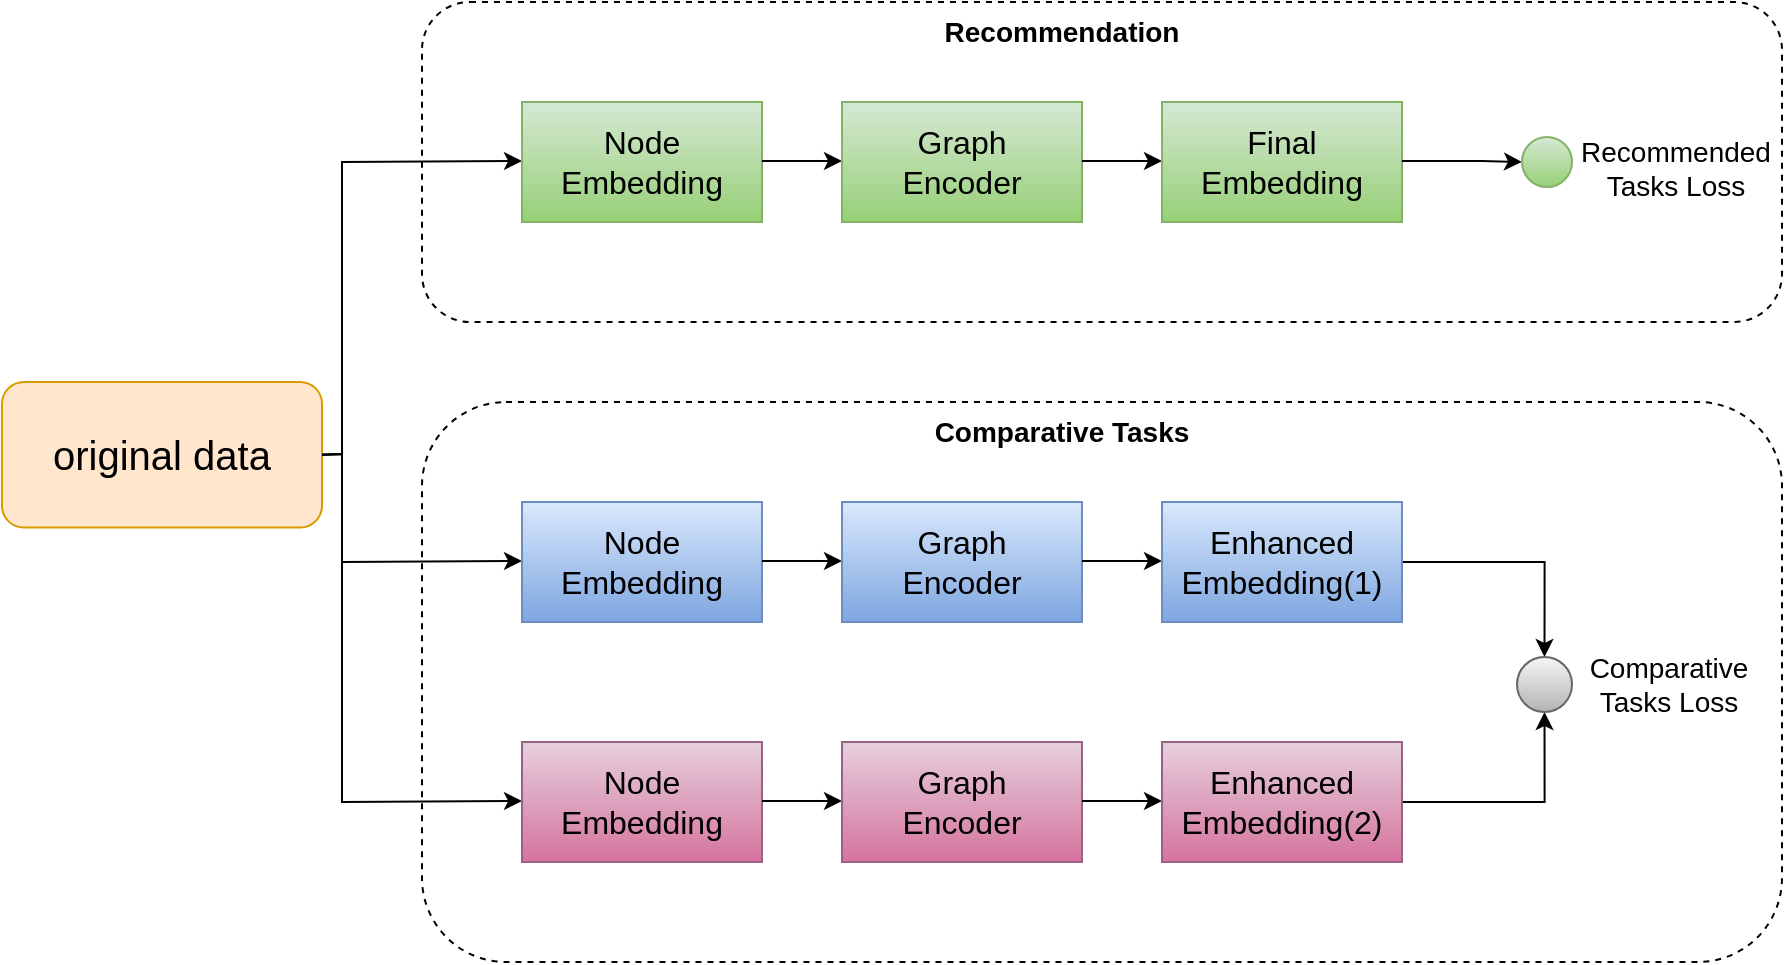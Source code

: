 <mxfile version="24.3.1" type="github">
  <diagram name="第 1 页" id="Z9aRa_Nh8sJpH3yCjOGh">
    <mxGraphModel dx="978" dy="526" grid="1" gridSize="10" guides="1" tooltips="1" connect="1" arrows="0" fold="1" page="1" pageScale="1" pageWidth="1169" pageHeight="827" background="none" math="0" shadow="0">
      <root>
        <mxCell id="0" />
        <mxCell id="1" parent="0" />
        <mxCell id="O8_phindwA2GBxoyrpSA-32" value="" style="rounded=1;whiteSpace=wrap;html=1;dashed=1;" vertex="1" parent="1">
          <mxGeometry x="320" y="240" width="680" height="280" as="geometry" />
        </mxCell>
        <mxCell id="O8_phindwA2GBxoyrpSA-21" value="" style="rounded=1;whiteSpace=wrap;html=1;dashed=1;" vertex="1" parent="1">
          <mxGeometry x="320" y="40" width="680" height="160" as="geometry" />
        </mxCell>
        <mxCell id="O8_phindwA2GBxoyrpSA-1" value="&lt;font style=&quot;font-size: 20px;&quot;&gt;original data&lt;/font&gt;" style="rounded=1;whiteSpace=wrap;html=1;rotation=0;fillColor=#ffe6cc;strokeColor=#d79b00;" vertex="1" parent="1">
          <mxGeometry x="110" y="230" width="160" height="72.78" as="geometry" />
        </mxCell>
        <mxCell id="O8_phindwA2GBxoyrpSA-3" value="" style="endArrow=classic;html=1;rounded=0;exitX=1;exitY=0.5;exitDx=0;exitDy=0;" edge="1" parent="1" source="O8_phindwA2GBxoyrpSA-1">
          <mxGeometry width="50" height="50" relative="1" as="geometry">
            <mxPoint x="280" y="120" as="sourcePoint" />
            <mxPoint x="370" y="119.5" as="targetPoint" />
            <Array as="points">
              <mxPoint x="280" y="266" />
              <mxPoint x="280" y="120" />
            </Array>
          </mxGeometry>
        </mxCell>
        <mxCell id="O8_phindwA2GBxoyrpSA-4" value="&lt;font style=&quot;font-size: 16px;&quot;&gt;Node Embedding&lt;/font&gt;" style="rounded=0;whiteSpace=wrap;html=1;fillColor=#d5e8d4;gradientColor=#97d077;strokeColor=#82b366;" vertex="1" parent="1">
          <mxGeometry x="370" y="90" width="120" height="60" as="geometry" />
        </mxCell>
        <mxCell id="O8_phindwA2GBxoyrpSA-5" value="" style="endArrow=classic;html=1;rounded=0;exitX=1;exitY=0.5;exitDx=0;exitDy=0;" edge="1" parent="1" source="O8_phindwA2GBxoyrpSA-1">
          <mxGeometry width="50" height="50" relative="1" as="geometry">
            <mxPoint x="280" y="319.5" as="sourcePoint" />
            <mxPoint x="370" y="319.5" as="targetPoint" />
            <Array as="points">
              <mxPoint x="280" y="266" />
              <mxPoint x="280" y="320" />
            </Array>
          </mxGeometry>
        </mxCell>
        <mxCell id="O8_phindwA2GBxoyrpSA-6" value="&lt;font style=&quot;font-size: 16px;&quot;&gt;Node Embedding&lt;/font&gt;" style="rounded=0;whiteSpace=wrap;html=1;fillColor=#dae8fc;gradientColor=#7ea6e0;strokeColor=#6c8ebf;" vertex="1" parent="1">
          <mxGeometry x="370" y="290" width="120" height="60" as="geometry" />
        </mxCell>
        <mxCell id="O8_phindwA2GBxoyrpSA-7" value="" style="endArrow=classic;html=1;rounded=0;exitX=1;exitY=0.5;exitDx=0;exitDy=0;" edge="1" parent="1" source="O8_phindwA2GBxoyrpSA-1">
          <mxGeometry width="50" height="50" relative="1" as="geometry">
            <mxPoint x="280" y="250" as="sourcePoint" />
            <mxPoint x="370" y="439.5" as="targetPoint" />
            <Array as="points">
              <mxPoint x="280" y="266" />
              <mxPoint x="280" y="440" />
            </Array>
          </mxGeometry>
        </mxCell>
        <mxCell id="O8_phindwA2GBxoyrpSA-8" value="&lt;font style=&quot;font-size: 16px;&quot;&gt;Node Embedding&lt;/font&gt;" style="rounded=0;whiteSpace=wrap;html=1;fillColor=#e6d0de;gradientColor=#d5739d;strokeColor=#996185;" vertex="1" parent="1">
          <mxGeometry x="370" y="410" width="120" height="60" as="geometry" />
        </mxCell>
        <mxCell id="O8_phindwA2GBxoyrpSA-9" value="" style="endArrow=classic;html=1;rounded=0;" edge="1" parent="1">
          <mxGeometry width="50" height="50" relative="1" as="geometry">
            <mxPoint x="490" y="119.5" as="sourcePoint" />
            <mxPoint x="530" y="120" as="targetPoint" />
            <Array as="points">
              <mxPoint x="530" y="119.5" />
            </Array>
          </mxGeometry>
        </mxCell>
        <mxCell id="O8_phindwA2GBxoyrpSA-10" value="&lt;font style=&quot;font-size: 16px;&quot;&gt;Graph&lt;/font&gt;&lt;div&gt;&lt;font style=&quot;font-size: 16px;&quot;&gt;Encoder&lt;/font&gt;&lt;/div&gt;" style="rounded=0;whiteSpace=wrap;html=1;fillColor=#d5e8d4;gradientColor=#97d077;strokeColor=#82b366;" vertex="1" parent="1">
          <mxGeometry x="530" y="90" width="120" height="60" as="geometry" />
        </mxCell>
        <mxCell id="O8_phindwA2GBxoyrpSA-11" value="" style="endArrow=classic;html=1;rounded=0;" edge="1" parent="1">
          <mxGeometry width="50" height="50" relative="1" as="geometry">
            <mxPoint x="490" y="319.5" as="sourcePoint" />
            <mxPoint x="530" y="320" as="targetPoint" />
            <Array as="points">
              <mxPoint x="530" y="319.5" />
            </Array>
          </mxGeometry>
        </mxCell>
        <mxCell id="O8_phindwA2GBxoyrpSA-12" value="&lt;font style=&quot;font-size: 16px;&quot;&gt;Graph&lt;/font&gt;&lt;div&gt;&lt;font style=&quot;font-size: 16px;&quot;&gt;Encoder&lt;/font&gt;&lt;/div&gt;" style="rounded=0;whiteSpace=wrap;html=1;fillColor=#dae8fc;gradientColor=#7ea6e0;strokeColor=#6c8ebf;" vertex="1" parent="1">
          <mxGeometry x="530" y="290" width="120" height="60" as="geometry" />
        </mxCell>
        <mxCell id="O8_phindwA2GBxoyrpSA-13" value="" style="endArrow=classic;html=1;rounded=0;" edge="1" parent="1">
          <mxGeometry width="50" height="50" relative="1" as="geometry">
            <mxPoint x="490" y="439.5" as="sourcePoint" />
            <mxPoint x="530" y="440" as="targetPoint" />
            <Array as="points">
              <mxPoint x="530" y="439.5" />
            </Array>
          </mxGeometry>
        </mxCell>
        <mxCell id="O8_phindwA2GBxoyrpSA-14" value="&lt;font style=&quot;font-size: 16px;&quot;&gt;Graph&lt;/font&gt;&lt;div&gt;&lt;font style=&quot;font-size: 16px;&quot;&gt;Encoder&lt;/font&gt;&lt;/div&gt;" style="rounded=0;whiteSpace=wrap;html=1;fillColor=#e6d0de;gradientColor=#d5739d;strokeColor=#996185;" vertex="1" parent="1">
          <mxGeometry x="530" y="410" width="120" height="60" as="geometry" />
        </mxCell>
        <mxCell id="O8_phindwA2GBxoyrpSA-15" value="" style="endArrow=classic;html=1;rounded=0;" edge="1" parent="1">
          <mxGeometry width="50" height="50" relative="1" as="geometry">
            <mxPoint x="650" y="119.5" as="sourcePoint" />
            <mxPoint x="690" y="120" as="targetPoint" />
            <Array as="points">
              <mxPoint x="690" y="119.5" />
            </Array>
          </mxGeometry>
        </mxCell>
        <mxCell id="O8_phindwA2GBxoyrpSA-16" value="&lt;span style=&quot;font-size: 16px;&quot;&gt;Final Embedding&lt;/span&gt;" style="rounded=0;whiteSpace=wrap;html=1;fillColor=#d5e8d4;gradientColor=#97d077;strokeColor=#82b366;" vertex="1" parent="1">
          <mxGeometry x="690" y="90" width="120" height="60" as="geometry" />
        </mxCell>
        <mxCell id="O8_phindwA2GBxoyrpSA-17" value="" style="endArrow=classic;html=1;rounded=0;entryX=0;entryY=0.5;entryDx=0;entryDy=0;" edge="1" parent="1" target="O8_phindwA2GBxoyrpSA-18">
          <mxGeometry width="50" height="50" relative="1" as="geometry">
            <mxPoint x="810" y="119.5" as="sourcePoint" />
            <mxPoint x="850" y="120" as="targetPoint" />
            <Array as="points">
              <mxPoint x="850" y="119.5" />
            </Array>
          </mxGeometry>
        </mxCell>
        <mxCell id="O8_phindwA2GBxoyrpSA-18" value="" style="ellipse;whiteSpace=wrap;html=1;aspect=fixed;fillColor=#d5e8d4;strokeColor=#82b366;gradientColor=#97d077;" vertex="1" parent="1">
          <mxGeometry x="870" y="107.5" width="25" height="25" as="geometry" />
        </mxCell>
        <mxCell id="O8_phindwA2GBxoyrpSA-19" value="&lt;font style=&quot;font-size: 14px;&quot;&gt;Recommended Tasks Loss&lt;/font&gt;" style="text;html=1;align=center;verticalAlign=middle;whiteSpace=wrap;rounded=0;" vertex="1" parent="1">
          <mxGeometry x="897" y="107.5" width="100" height="30" as="geometry" />
        </mxCell>
        <mxCell id="O8_phindwA2GBxoyrpSA-22" value="Recommendation" style="text;html=1;align=center;verticalAlign=middle;whiteSpace=wrap;rounded=0;fontStyle=1;fontSize=14;" vertex="1" parent="1">
          <mxGeometry x="610" y="40" width="60" height="30" as="geometry" />
        </mxCell>
        <mxCell id="O8_phindwA2GBxoyrpSA-23" value="" style="endArrow=classic;html=1;rounded=0;" edge="1" parent="1">
          <mxGeometry width="50" height="50" relative="1" as="geometry">
            <mxPoint x="650" y="319.5" as="sourcePoint" />
            <mxPoint x="690" y="320" as="targetPoint" />
            <Array as="points">
              <mxPoint x="690" y="319.5" />
            </Array>
          </mxGeometry>
        </mxCell>
        <mxCell id="O8_phindwA2GBxoyrpSA-27" style="edgeStyle=orthogonalEdgeStyle;rounded=0;orthogonalLoop=1;jettySize=auto;html=1;exitX=1;exitY=0.5;exitDx=0;exitDy=0;entryX=0.5;entryY=0;entryDx=0;entryDy=0;" edge="1" parent="1" source="O8_phindwA2GBxoyrpSA-24" target="O8_phindwA2GBxoyrpSA-29">
          <mxGeometry relative="1" as="geometry">
            <mxPoint x="880" y="360" as="targetPoint" />
          </mxGeometry>
        </mxCell>
        <mxCell id="O8_phindwA2GBxoyrpSA-24" value="&lt;span style=&quot;font-size: 16px;&quot;&gt;Enhanced Embedding(1)&lt;/span&gt;" style="rounded=0;whiteSpace=wrap;html=1;fillColor=#dae8fc;gradientColor=#7ea6e0;strokeColor=#6c8ebf;" vertex="1" parent="1">
          <mxGeometry x="690" y="290" width="120" height="60" as="geometry" />
        </mxCell>
        <mxCell id="O8_phindwA2GBxoyrpSA-25" value="" style="endArrow=classic;html=1;rounded=0;" edge="1" parent="1">
          <mxGeometry width="50" height="50" relative="1" as="geometry">
            <mxPoint x="650" y="439.5" as="sourcePoint" />
            <mxPoint x="690" y="440" as="targetPoint" />
            <Array as="points">
              <mxPoint x="690" y="439.5" />
            </Array>
          </mxGeometry>
        </mxCell>
        <mxCell id="O8_phindwA2GBxoyrpSA-28" style="edgeStyle=orthogonalEdgeStyle;rounded=0;orthogonalLoop=1;jettySize=auto;html=1;exitX=1;exitY=0.5;exitDx=0;exitDy=0;entryX=0.5;entryY=1;entryDx=0;entryDy=0;" edge="1" parent="1" source="O8_phindwA2GBxoyrpSA-26" target="O8_phindwA2GBxoyrpSA-29">
          <mxGeometry relative="1" as="geometry">
            <mxPoint x="880" y="400" as="targetPoint" />
          </mxGeometry>
        </mxCell>
        <mxCell id="O8_phindwA2GBxoyrpSA-26" value="&lt;span style=&quot;font-size: 16px;&quot;&gt;Enhanced Embedding(2)&lt;/span&gt;" style="rounded=0;whiteSpace=wrap;html=1;fillColor=#e6d0de;gradientColor=#d5739d;strokeColor=#996185;" vertex="1" parent="1">
          <mxGeometry x="690" y="410" width="120" height="60" as="geometry" />
        </mxCell>
        <mxCell id="O8_phindwA2GBxoyrpSA-29" value="" style="ellipse;whiteSpace=wrap;html=1;aspect=fixed;fillColor=#f5f5f5;strokeColor=#666666;gradientColor=#b3b3b3;" vertex="1" parent="1">
          <mxGeometry x="867.5" y="367.5" width="27.5" height="27.5" as="geometry" />
        </mxCell>
        <mxCell id="O8_phindwA2GBxoyrpSA-30" value="&lt;font style=&quot;font-size: 14px;&quot;&gt;Comparative Tasks Loss&lt;/font&gt;" style="text;html=1;align=center;verticalAlign=middle;whiteSpace=wrap;rounded=0;" vertex="1" parent="1">
          <mxGeometry x="890" y="366.25" width="107" height="30" as="geometry" />
        </mxCell>
        <mxCell id="O8_phindwA2GBxoyrpSA-33" value="&lt;span style=&quot;font-size: 14px;&quot;&gt;Comparative Tasks&lt;/span&gt;" style="text;html=1;align=center;verticalAlign=middle;whiteSpace=wrap;rounded=0;fontStyle=1;fontSize=14;" vertex="1" parent="1">
          <mxGeometry x="560" y="240" width="160" height="30" as="geometry" />
        </mxCell>
      </root>
    </mxGraphModel>
  </diagram>
</mxfile>
